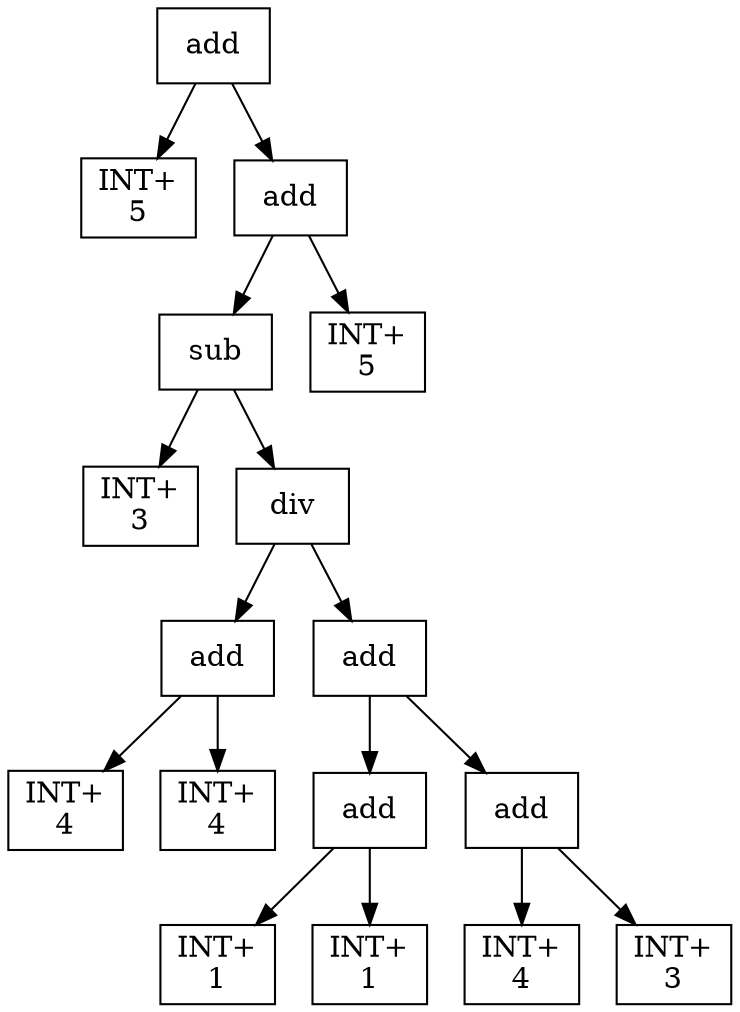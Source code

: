 digraph expr {
  node [shape=box];
  n1 [label="add"];
  n2 [label="INT+\n5"];
  n3 [label="add"];
  n4 [label="sub"];
  n5 [label="INT+\n3"];
  n6 [label="div"];
  n7 [label="add"];
  n8 [label="INT+\n4"];
  n9 [label="INT+\n4"];
  n7 -> n8;
  n7 -> n9;
  n10 [label="add"];
  n11 [label="add"];
  n12 [label="INT+\n1"];
  n13 [label="INT+\n1"];
  n11 -> n12;
  n11 -> n13;
  n14 [label="add"];
  n15 [label="INT+\n4"];
  n16 [label="INT+\n3"];
  n14 -> n15;
  n14 -> n16;
  n10 -> n11;
  n10 -> n14;
  n6 -> n7;
  n6 -> n10;
  n4 -> n5;
  n4 -> n6;
  n17 [label="INT+\n5"];
  n3 -> n4;
  n3 -> n17;
  n1 -> n2;
  n1 -> n3;
}